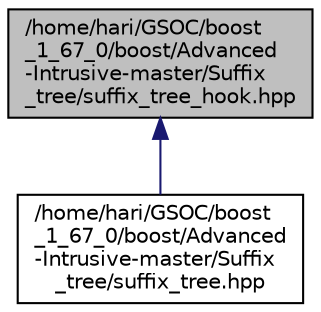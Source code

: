 digraph "/home/hari/GSOC/boost_1_67_0/boost/Advanced-Intrusive-master/Suffix_tree/suffix_tree_hook.hpp"
{
  edge [fontname="Helvetica",fontsize="10",labelfontname="Helvetica",labelfontsize="10"];
  node [fontname="Helvetica",fontsize="10",shape=record];
  Node6 [label="/home/hari/GSOC/boost\l_1_67_0/boost/Advanced\l-Intrusive-master/Suffix\l_tree/suffix_tree_hook.hpp",height=0.2,width=0.4,color="black", fillcolor="grey75", style="filled", fontcolor="black"];
  Node6 -> Node7 [dir="back",color="midnightblue",fontsize="10",style="solid",fontname="Helvetica"];
  Node7 [label="/home/hari/GSOC/boost\l_1_67_0/boost/Advanced\l-Intrusive-master/Suffix\l_tree/suffix_tree.hpp",height=0.2,width=0.4,color="black", fillcolor="white", style="filled",URL="$suffix__tree_8hpp.html"];
}
